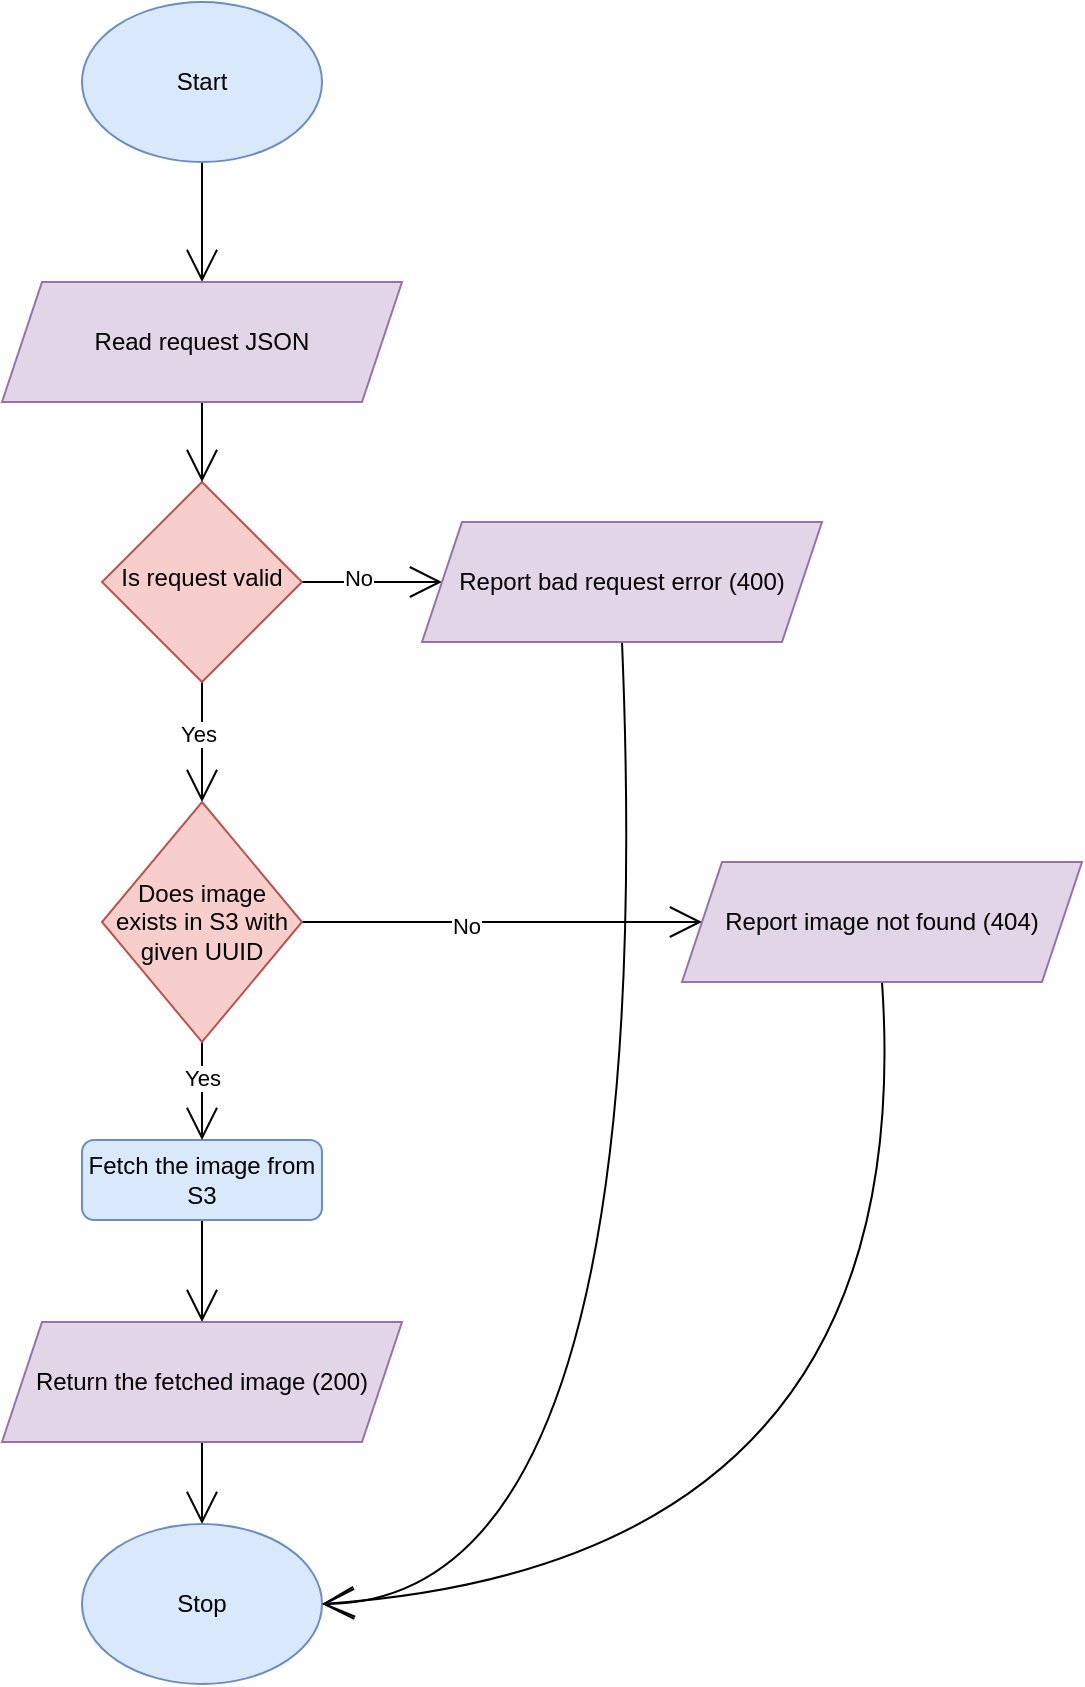<mxfile version="15.3.5" type="github">
  <diagram id="Hn5upftaAB7G7aynxQbW" name="Page-1">
    <mxGraphModel dx="921" dy="1161" grid="1" gridSize="10" guides="1" tooltips="1" connect="1" arrows="1" fold="1" page="1" pageScale="1" pageWidth="827" pageHeight="1169" math="0" shadow="0">
      <root>
        <mxCell id="0" />
        <mxCell id="1" parent="0" />
        <mxCell id="UqMo1RthhdV8ZSrch3V6-1" style="edgeStyle=none;curved=1;rounded=0;orthogonalLoop=1;jettySize=auto;html=1;exitX=0.5;exitY=1;exitDx=0;exitDy=0;endArrow=open;startSize=14;endSize=14;sourcePerimeterSpacing=8;targetPerimeterSpacing=8;entryX=0.5;entryY=0;entryDx=0;entryDy=0;" edge="1" parent="1" source="UqMo1RthhdV8ZSrch3V6-14" target="UqMo1RthhdV8ZSrch3V6-19">
          <mxGeometry relative="1" as="geometry">
            <mxPoint x="220" y="120" as="sourcePoint" />
            <mxPoint x="220" y="190" as="targetPoint" />
          </mxGeometry>
        </mxCell>
        <mxCell id="UqMo1RthhdV8ZSrch3V6-2" style="edgeStyle=none;curved=1;rounded=0;orthogonalLoop=1;jettySize=auto;html=1;endArrow=open;startSize=14;endSize=14;sourcePerimeterSpacing=8;targetPerimeterSpacing=8;entryX=0;entryY=0.5;entryDx=0;entryDy=0;exitX=1;exitY=0.5;exitDx=0;exitDy=0;" edge="1" parent="1" source="UqMo1RthhdV8ZSrch3V6-5" target="UqMo1RthhdV8ZSrch3V6-17">
          <mxGeometry relative="1" as="geometry">
            <mxPoint x="390" y="320" as="targetPoint" />
          </mxGeometry>
        </mxCell>
        <mxCell id="UqMo1RthhdV8ZSrch3V6-3" value="No" style="edgeLabel;html=1;align=center;verticalAlign=middle;resizable=0;points=[];" vertex="1" connectable="0" parent="UqMo1RthhdV8ZSrch3V6-2">
          <mxGeometry x="-0.217" y="2" relative="1" as="geometry">
            <mxPoint as="offset" />
          </mxGeometry>
        </mxCell>
        <mxCell id="UqMo1RthhdV8ZSrch3V6-21" style="edgeStyle=none;curved=1;rounded=0;orthogonalLoop=1;jettySize=auto;html=1;exitX=0.5;exitY=1;exitDx=0;exitDy=0;entryX=0.5;entryY=0;entryDx=0;entryDy=0;endArrow=open;startSize=14;endSize=14;sourcePerimeterSpacing=8;targetPerimeterSpacing=8;" edge="1" parent="1" source="UqMo1RthhdV8ZSrch3V6-5" target="UqMo1RthhdV8ZSrch3V6-20">
          <mxGeometry relative="1" as="geometry" />
        </mxCell>
        <mxCell id="UqMo1RthhdV8ZSrch3V6-22" value="Yes" style="edgeLabel;html=1;align=center;verticalAlign=middle;resizable=0;points=[];" vertex="1" connectable="0" parent="UqMo1RthhdV8ZSrch3V6-21">
          <mxGeometry x="-0.15" y="-2" relative="1" as="geometry">
            <mxPoint as="offset" />
          </mxGeometry>
        </mxCell>
        <mxCell id="UqMo1RthhdV8ZSrch3V6-5" value="Is request valid" style="rhombus;whiteSpace=wrap;html=1;shadow=0;fontFamily=Helvetica;fontSize=12;align=center;strokeWidth=1;spacing=6;spacingTop=-4;fillColor=#f8cecc;strokeColor=#b85450;" vertex="1" parent="1">
          <mxGeometry x="170" y="260" width="100" height="100" as="geometry" />
        </mxCell>
        <mxCell id="UqMo1RthhdV8ZSrch3V6-6" style="edgeStyle=none;curved=1;rounded=0;orthogonalLoop=1;jettySize=auto;html=1;exitX=0.5;exitY=1;exitDx=0;exitDy=0;entryX=1;entryY=0.5;entryDx=0;entryDy=0;endArrow=open;startSize=14;endSize=14;sourcePerimeterSpacing=8;targetPerimeterSpacing=8;" edge="1" parent="1" source="UqMo1RthhdV8ZSrch3V6-17" target="UqMo1RthhdV8ZSrch3V6-15">
          <mxGeometry relative="1" as="geometry">
            <mxPoint x="450" y="340" as="sourcePoint" />
            <Array as="points">
              <mxPoint x="450" y="820" />
            </Array>
          </mxGeometry>
        </mxCell>
        <mxCell id="UqMo1RthhdV8ZSrch3V6-7" style="edgeStyle=none;curved=1;rounded=0;orthogonalLoop=1;jettySize=auto;html=1;exitX=0.5;exitY=1;exitDx=0;exitDy=0;endArrow=open;startSize=14;endSize=14;sourcePerimeterSpacing=8;targetPerimeterSpacing=8;entryX=0.5;entryY=0;entryDx=0;entryDy=0;" edge="1" parent="1" source="UqMo1RthhdV8ZSrch3V6-8" target="UqMo1RthhdV8ZSrch3V6-16">
          <mxGeometry relative="1" as="geometry">
            <mxPoint x="220" y="870" as="targetPoint" />
          </mxGeometry>
        </mxCell>
        <mxCell id="UqMo1RthhdV8ZSrch3V6-8" value="Fetch the image from S3" style="rounded=1;whiteSpace=wrap;html=1;fontSize=12;glass=0;strokeWidth=1;shadow=0;fillColor=#dae8fc;strokeColor=#6c8ebf;" vertex="1" parent="1">
          <mxGeometry x="160" y="589" width="120" height="40" as="geometry" />
        </mxCell>
        <mxCell id="UqMo1RthhdV8ZSrch3V6-13" style="edgeStyle=none;curved=1;rounded=0;orthogonalLoop=1;jettySize=auto;html=1;exitX=0.5;exitY=1;exitDx=0;exitDy=0;entryX=0.5;entryY=0;entryDx=0;entryDy=0;endArrow=open;startSize=14;endSize=14;sourcePerimeterSpacing=8;targetPerimeterSpacing=8;" edge="1" parent="1" source="UqMo1RthhdV8ZSrch3V6-16" target="UqMo1RthhdV8ZSrch3V6-15">
          <mxGeometry relative="1" as="geometry">
            <mxPoint x="220" y="720" as="sourcePoint" />
          </mxGeometry>
        </mxCell>
        <mxCell id="UqMo1RthhdV8ZSrch3V6-14" value="Start" style="ellipse;whiteSpace=wrap;html=1;hachureGap=4;pointerEvents=0;fillColor=#dae8fc;strokeColor=#6c8ebf;" vertex="1" parent="1">
          <mxGeometry x="160" y="20" width="120" height="80" as="geometry" />
        </mxCell>
        <mxCell id="UqMo1RthhdV8ZSrch3V6-15" value="Stop" style="ellipse;whiteSpace=wrap;html=1;hachureGap=4;pointerEvents=0;fillColor=#dae8fc;strokeColor=#6c8ebf;" vertex="1" parent="1">
          <mxGeometry x="160" y="781" width="120" height="80" as="geometry" />
        </mxCell>
        <mxCell id="UqMo1RthhdV8ZSrch3V6-16" value="&lt;span&gt;Return the fetched image (200)&lt;/span&gt;" style="shape=parallelogram;perimeter=parallelogramPerimeter;whiteSpace=wrap;html=1;fixedSize=1;hachureGap=4;pointerEvents=0;fillColor=#e1d5e7;strokeColor=#9673a6;" vertex="1" parent="1">
          <mxGeometry x="120" y="680" width="200" height="60" as="geometry" />
        </mxCell>
        <mxCell id="UqMo1RthhdV8ZSrch3V6-17" value="Report bad request error (400)" style="shape=parallelogram;perimeter=parallelogramPerimeter;whiteSpace=wrap;html=1;fixedSize=1;hachureGap=4;pointerEvents=0;fillColor=#e1d5e7;strokeColor=#9673a6;" vertex="1" parent="1">
          <mxGeometry x="330" y="280" width="200" height="60" as="geometry" />
        </mxCell>
        <mxCell id="UqMo1RthhdV8ZSrch3V6-18" style="edgeStyle=none;curved=1;rounded=0;orthogonalLoop=1;jettySize=auto;html=1;exitX=0.5;exitY=1;exitDx=0;exitDy=0;entryX=0.5;entryY=0;entryDx=0;entryDy=0;endArrow=open;startSize=14;endSize=14;sourcePerimeterSpacing=8;targetPerimeterSpacing=8;" edge="1" parent="1" source="UqMo1RthhdV8ZSrch3V6-19" target="UqMo1RthhdV8ZSrch3V6-5">
          <mxGeometry relative="1" as="geometry" />
        </mxCell>
        <mxCell id="UqMo1RthhdV8ZSrch3V6-19" value="Read request JSON" style="shape=parallelogram;perimeter=parallelogramPerimeter;whiteSpace=wrap;html=1;fixedSize=1;hachureGap=4;pointerEvents=0;fillColor=#e1d5e7;strokeColor=#9673a6;" vertex="1" parent="1">
          <mxGeometry x="120" y="160" width="200" height="60" as="geometry" />
        </mxCell>
        <mxCell id="UqMo1RthhdV8ZSrch3V6-24" style="edgeStyle=none;curved=1;rounded=0;orthogonalLoop=1;jettySize=auto;html=1;exitX=1;exitY=0.5;exitDx=0;exitDy=0;entryX=0;entryY=0.5;entryDx=0;entryDy=0;endArrow=open;startSize=14;endSize=14;sourcePerimeterSpacing=8;targetPerimeterSpacing=8;" edge="1" parent="1" source="UqMo1RthhdV8ZSrch3V6-20" target="UqMo1RthhdV8ZSrch3V6-23">
          <mxGeometry relative="1" as="geometry" />
        </mxCell>
        <mxCell id="UqMo1RthhdV8ZSrch3V6-26" value="No" style="edgeLabel;html=1;align=center;verticalAlign=middle;resizable=0;points=[];" vertex="1" connectable="0" parent="UqMo1RthhdV8ZSrch3V6-24">
          <mxGeometry x="-0.18" y="-2" relative="1" as="geometry">
            <mxPoint as="offset" />
          </mxGeometry>
        </mxCell>
        <mxCell id="UqMo1RthhdV8ZSrch3V6-27" style="edgeStyle=none;curved=1;rounded=0;orthogonalLoop=1;jettySize=auto;html=1;exitX=0.5;exitY=1;exitDx=0;exitDy=0;entryX=0.5;entryY=0;entryDx=0;entryDy=0;endArrow=open;startSize=14;endSize=14;sourcePerimeterSpacing=8;targetPerimeterSpacing=8;" edge="1" parent="1" source="UqMo1RthhdV8ZSrch3V6-20" target="UqMo1RthhdV8ZSrch3V6-8">
          <mxGeometry relative="1" as="geometry" />
        </mxCell>
        <mxCell id="UqMo1RthhdV8ZSrch3V6-28" value="Yes" style="edgeLabel;html=1;align=center;verticalAlign=middle;resizable=0;points=[];" vertex="1" connectable="0" parent="UqMo1RthhdV8ZSrch3V6-27">
          <mxGeometry x="-0.257" relative="1" as="geometry">
            <mxPoint as="offset" />
          </mxGeometry>
        </mxCell>
        <mxCell id="UqMo1RthhdV8ZSrch3V6-20" value="Does image exists in S3 with given UUID" style="rhombus;whiteSpace=wrap;html=1;hachureGap=4;pointerEvents=0;fillColor=#f8cecc;strokeColor=#b85450;" vertex="1" parent="1">
          <mxGeometry x="170" y="420" width="100" height="120" as="geometry" />
        </mxCell>
        <mxCell id="UqMo1RthhdV8ZSrch3V6-25" style="edgeStyle=none;curved=1;rounded=0;orthogonalLoop=1;jettySize=auto;html=1;exitX=0.5;exitY=1;exitDx=0;exitDy=0;entryX=1;entryY=0.5;entryDx=0;entryDy=0;endArrow=open;startSize=14;endSize=14;sourcePerimeterSpacing=8;targetPerimeterSpacing=8;" edge="1" parent="1" source="UqMo1RthhdV8ZSrch3V6-23" target="UqMo1RthhdV8ZSrch3V6-15">
          <mxGeometry relative="1" as="geometry">
            <Array as="points">
              <mxPoint x="580" y="800" />
            </Array>
          </mxGeometry>
        </mxCell>
        <mxCell id="UqMo1RthhdV8ZSrch3V6-23" value="Report image not found (404)" style="shape=parallelogram;perimeter=parallelogramPerimeter;whiteSpace=wrap;html=1;fixedSize=1;hachureGap=4;pointerEvents=0;fillColor=#e1d5e7;strokeColor=#9673a6;" vertex="1" parent="1">
          <mxGeometry x="460" y="450" width="200" height="60" as="geometry" />
        </mxCell>
      </root>
    </mxGraphModel>
  </diagram>
</mxfile>
